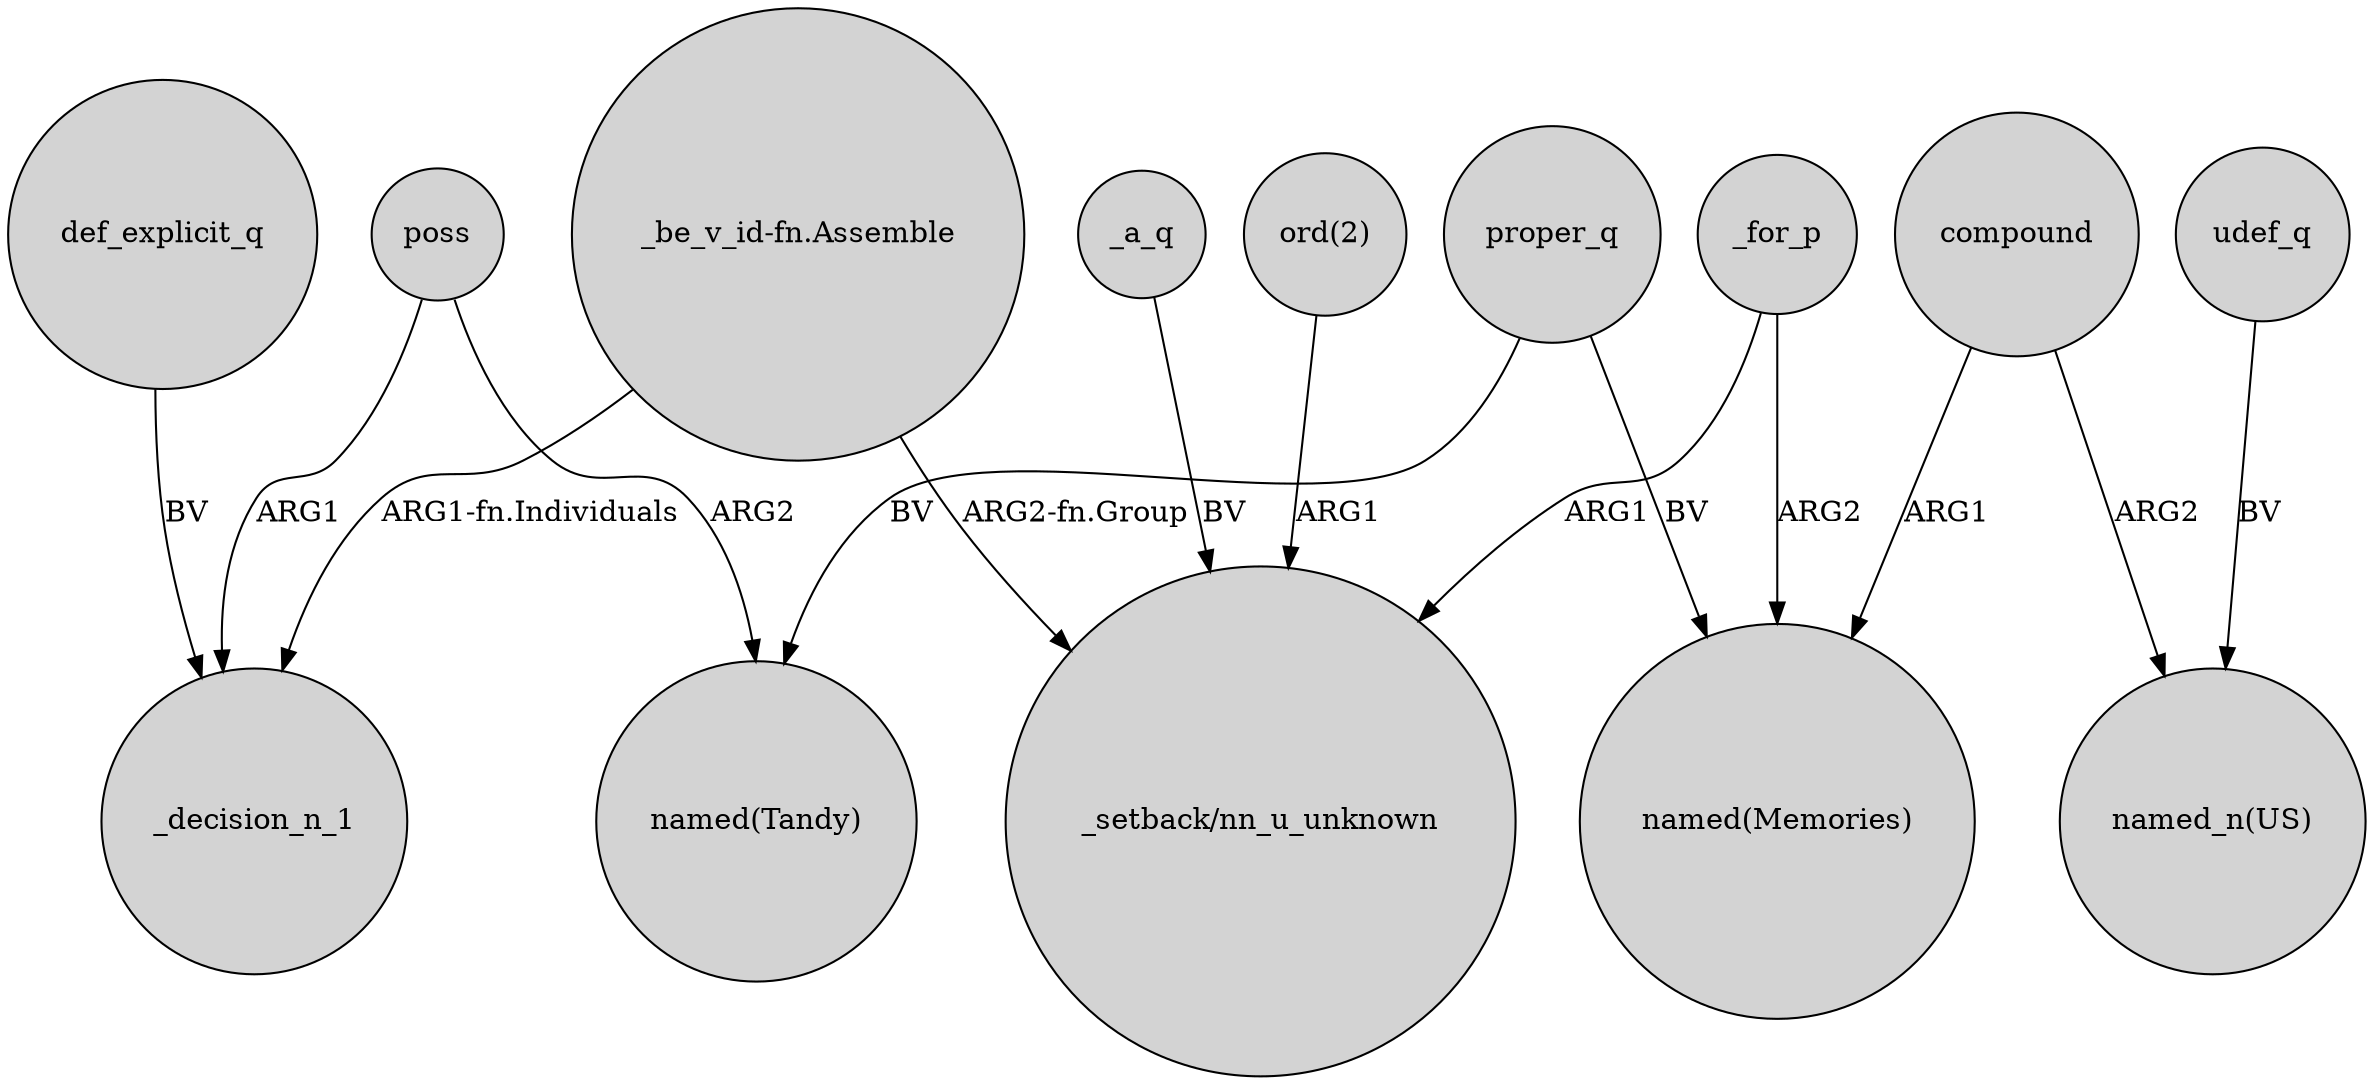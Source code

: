 digraph {
	node [shape=circle style=filled]
	def_explicit_q -> _decision_n_1 [label=BV]
	_a_q -> "_setback/nn_u_unknown" [label=BV]
	"ord(2)" -> "_setback/nn_u_unknown" [label=ARG1]
	poss -> _decision_n_1 [label=ARG1]
	_for_p -> "_setback/nn_u_unknown" [label=ARG1]
	proper_q -> "named(Memories)" [label=BV]
	_for_p -> "named(Memories)" [label=ARG2]
	poss -> "named(Tandy)" [label=ARG2]
	proper_q -> "named(Tandy)" [label=BV]
	"_be_v_id-fn.Assemble" -> "_setback/nn_u_unknown" [label="ARG2-fn.Group"]
	compound -> "named_n(US)" [label=ARG2]
	udef_q -> "named_n(US)" [label=BV]
	compound -> "named(Memories)" [label=ARG1]
	"_be_v_id-fn.Assemble" -> _decision_n_1 [label="ARG1-fn.Individuals"]
}
